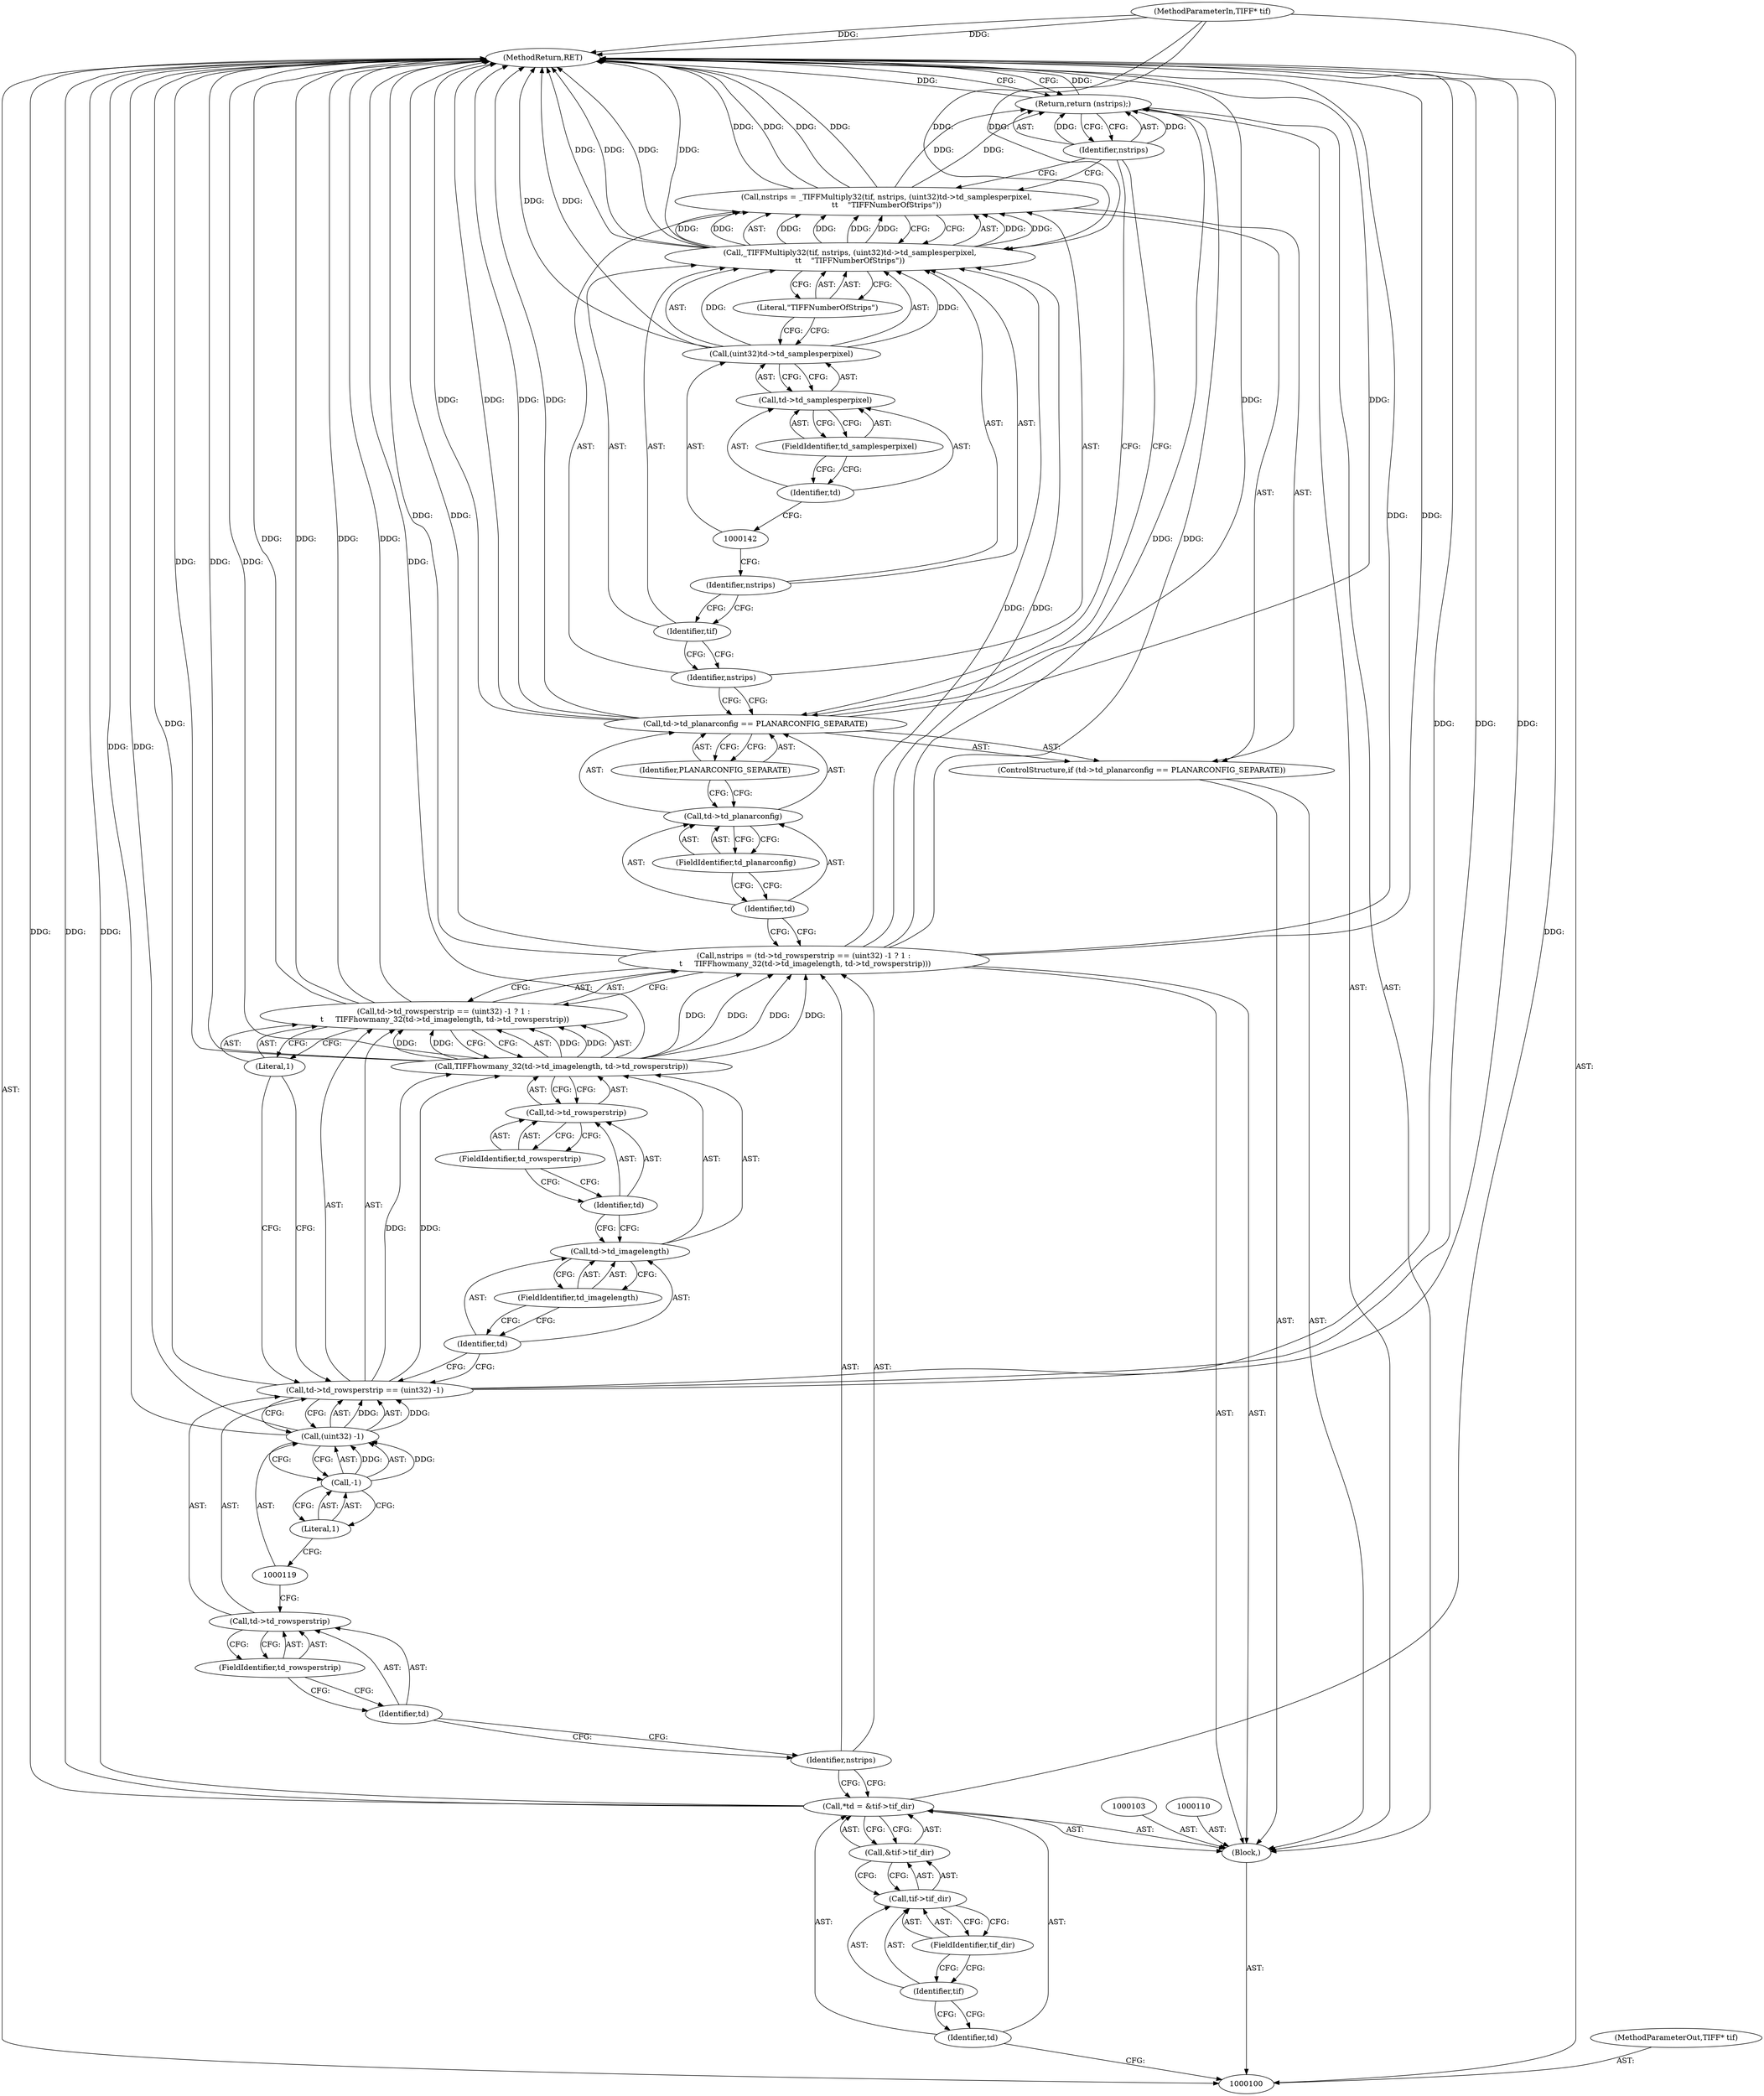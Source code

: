 digraph "0_libtiff_9a72a69e035ee70ff5c41541c8c61cd97990d018_0" {
"1000149" [label="(MethodReturn,RET)"];
"1000101" [label="(MethodParameterIn,TIFF* tif)"];
"1000204" [label="(MethodParameterOut,TIFF* tif)"];
"1000146" [label="(Literal,\"TIFFNumberOfStrips\")"];
"1000147" [label="(Return,return (nstrips);)"];
"1000148" [label="(Identifier,nstrips)"];
"1000102" [label="(Block,)"];
"1000104" [label="(Call,*td = &tif->tif_dir)"];
"1000105" [label="(Identifier,td)"];
"1000106" [label="(Call,&tif->tif_dir)"];
"1000107" [label="(Call,tif->tif_dir)"];
"1000108" [label="(Identifier,tif)"];
"1000109" [label="(FieldIdentifier,tif_dir)"];
"1000113" [label="(Call,td->td_rowsperstrip == (uint32) -1 ? 1 :\n \t     TIFFhowmany_32(td->td_imagelength, td->td_rowsperstrip))"];
"1000114" [label="(Call,td->td_rowsperstrip == (uint32) -1)"];
"1000115" [label="(Call,td->td_rowsperstrip)"];
"1000116" [label="(Identifier,td)"];
"1000117" [label="(FieldIdentifier,td_rowsperstrip)"];
"1000111" [label="(Call,nstrips = (td->td_rowsperstrip == (uint32) -1 ? 1 :\n \t     TIFFhowmany_32(td->td_imagelength, td->td_rowsperstrip)))"];
"1000112" [label="(Identifier,nstrips)"];
"1000118" [label="(Call,(uint32) -1)"];
"1000120" [label="(Call,-1)"];
"1000121" [label="(Literal,1)"];
"1000122" [label="(Literal,1)"];
"1000124" [label="(Call,td->td_imagelength)"];
"1000125" [label="(Identifier,td)"];
"1000126" [label="(FieldIdentifier,td_imagelength)"];
"1000127" [label="(Call,td->td_rowsperstrip)"];
"1000128" [label="(Identifier,td)"];
"1000129" [label="(FieldIdentifier,td_rowsperstrip)"];
"1000123" [label="(Call,TIFFhowmany_32(td->td_imagelength, td->td_rowsperstrip))"];
"1000134" [label="(FieldIdentifier,td_planarconfig)"];
"1000130" [label="(ControlStructure,if (td->td_planarconfig == PLANARCONFIG_SEPARATE))"];
"1000135" [label="(Identifier,PLANARCONFIG_SEPARATE)"];
"1000131" [label="(Call,td->td_planarconfig == PLANARCONFIG_SEPARATE)"];
"1000132" [label="(Call,td->td_planarconfig)"];
"1000133" [label="(Identifier,td)"];
"1000138" [label="(Call,_TIFFMultiply32(tif, nstrips, (uint32)td->td_samplesperpixel,\n\t\t    \"TIFFNumberOfStrips\"))"];
"1000136" [label="(Call,nstrips = _TIFFMultiply32(tif, nstrips, (uint32)td->td_samplesperpixel,\n\t\t    \"TIFFNumberOfStrips\"))"];
"1000137" [label="(Identifier,nstrips)"];
"1000139" [label="(Identifier,tif)"];
"1000140" [label="(Identifier,nstrips)"];
"1000141" [label="(Call,(uint32)td->td_samplesperpixel)"];
"1000143" [label="(Call,td->td_samplesperpixel)"];
"1000144" [label="(Identifier,td)"];
"1000145" [label="(FieldIdentifier,td_samplesperpixel)"];
"1000149" -> "1000100"  [label="AST: "];
"1000149" -> "1000147"  [label="CFG: "];
"1000147" -> "1000149"  [label="DDG: "];
"1000104" -> "1000149"  [label="DDG: "];
"1000104" -> "1000149"  [label="DDG: "];
"1000113" -> "1000149"  [label="DDG: "];
"1000113" -> "1000149"  [label="DDG: "];
"1000114" -> "1000149"  [label="DDG: "];
"1000114" -> "1000149"  [label="DDG: "];
"1000123" -> "1000149"  [label="DDG: "];
"1000123" -> "1000149"  [label="DDG: "];
"1000111" -> "1000149"  [label="DDG: "];
"1000111" -> "1000149"  [label="DDG: "];
"1000136" -> "1000149"  [label="DDG: "];
"1000136" -> "1000149"  [label="DDG: "];
"1000131" -> "1000149"  [label="DDG: "];
"1000131" -> "1000149"  [label="DDG: "];
"1000131" -> "1000149"  [label="DDG: "];
"1000138" -> "1000149"  [label="DDG: "];
"1000138" -> "1000149"  [label="DDG: "];
"1000101" -> "1000149"  [label="DDG: "];
"1000118" -> "1000149"  [label="DDG: "];
"1000141" -> "1000149"  [label="DDG: "];
"1000101" -> "1000100"  [label="AST: "];
"1000101" -> "1000149"  [label="DDG: "];
"1000101" -> "1000138"  [label="DDG: "];
"1000204" -> "1000100"  [label="AST: "];
"1000146" -> "1000138"  [label="AST: "];
"1000146" -> "1000141"  [label="CFG: "];
"1000138" -> "1000146"  [label="CFG: "];
"1000147" -> "1000102"  [label="AST: "];
"1000147" -> "1000148"  [label="CFG: "];
"1000148" -> "1000147"  [label="AST: "];
"1000149" -> "1000147"  [label="CFG: "];
"1000147" -> "1000149"  [label="DDG: "];
"1000148" -> "1000147"  [label="DDG: "];
"1000111" -> "1000147"  [label="DDG: "];
"1000136" -> "1000147"  [label="DDG: "];
"1000148" -> "1000147"  [label="AST: "];
"1000148" -> "1000136"  [label="CFG: "];
"1000148" -> "1000131"  [label="CFG: "];
"1000147" -> "1000148"  [label="CFG: "];
"1000148" -> "1000147"  [label="DDG: "];
"1000102" -> "1000100"  [label="AST: "];
"1000103" -> "1000102"  [label="AST: "];
"1000104" -> "1000102"  [label="AST: "];
"1000110" -> "1000102"  [label="AST: "];
"1000111" -> "1000102"  [label="AST: "];
"1000130" -> "1000102"  [label="AST: "];
"1000147" -> "1000102"  [label="AST: "];
"1000104" -> "1000102"  [label="AST: "];
"1000104" -> "1000106"  [label="CFG: "];
"1000105" -> "1000104"  [label="AST: "];
"1000106" -> "1000104"  [label="AST: "];
"1000112" -> "1000104"  [label="CFG: "];
"1000104" -> "1000149"  [label="DDG: "];
"1000104" -> "1000149"  [label="DDG: "];
"1000105" -> "1000104"  [label="AST: "];
"1000105" -> "1000100"  [label="CFG: "];
"1000108" -> "1000105"  [label="CFG: "];
"1000106" -> "1000104"  [label="AST: "];
"1000106" -> "1000107"  [label="CFG: "];
"1000107" -> "1000106"  [label="AST: "];
"1000104" -> "1000106"  [label="CFG: "];
"1000107" -> "1000106"  [label="AST: "];
"1000107" -> "1000109"  [label="CFG: "];
"1000108" -> "1000107"  [label="AST: "];
"1000109" -> "1000107"  [label="AST: "];
"1000106" -> "1000107"  [label="CFG: "];
"1000108" -> "1000107"  [label="AST: "];
"1000108" -> "1000105"  [label="CFG: "];
"1000109" -> "1000108"  [label="CFG: "];
"1000109" -> "1000107"  [label="AST: "];
"1000109" -> "1000108"  [label="CFG: "];
"1000107" -> "1000109"  [label="CFG: "];
"1000113" -> "1000111"  [label="AST: "];
"1000113" -> "1000122"  [label="CFG: "];
"1000113" -> "1000123"  [label="CFG: "];
"1000114" -> "1000113"  [label="AST: "];
"1000122" -> "1000113"  [label="AST: "];
"1000123" -> "1000113"  [label="AST: "];
"1000111" -> "1000113"  [label="CFG: "];
"1000113" -> "1000149"  [label="DDG: "];
"1000113" -> "1000149"  [label="DDG: "];
"1000123" -> "1000113"  [label="DDG: "];
"1000123" -> "1000113"  [label="DDG: "];
"1000114" -> "1000113"  [label="AST: "];
"1000114" -> "1000118"  [label="CFG: "];
"1000115" -> "1000114"  [label="AST: "];
"1000118" -> "1000114"  [label="AST: "];
"1000122" -> "1000114"  [label="CFG: "];
"1000125" -> "1000114"  [label="CFG: "];
"1000114" -> "1000149"  [label="DDG: "];
"1000114" -> "1000149"  [label="DDG: "];
"1000118" -> "1000114"  [label="DDG: "];
"1000114" -> "1000123"  [label="DDG: "];
"1000115" -> "1000114"  [label="AST: "];
"1000115" -> "1000117"  [label="CFG: "];
"1000116" -> "1000115"  [label="AST: "];
"1000117" -> "1000115"  [label="AST: "];
"1000119" -> "1000115"  [label="CFG: "];
"1000116" -> "1000115"  [label="AST: "];
"1000116" -> "1000112"  [label="CFG: "];
"1000117" -> "1000116"  [label="CFG: "];
"1000117" -> "1000115"  [label="AST: "];
"1000117" -> "1000116"  [label="CFG: "];
"1000115" -> "1000117"  [label="CFG: "];
"1000111" -> "1000102"  [label="AST: "];
"1000111" -> "1000113"  [label="CFG: "];
"1000112" -> "1000111"  [label="AST: "];
"1000113" -> "1000111"  [label="AST: "];
"1000133" -> "1000111"  [label="CFG: "];
"1000111" -> "1000149"  [label="DDG: "];
"1000111" -> "1000149"  [label="DDG: "];
"1000123" -> "1000111"  [label="DDG: "];
"1000123" -> "1000111"  [label="DDG: "];
"1000111" -> "1000138"  [label="DDG: "];
"1000111" -> "1000147"  [label="DDG: "];
"1000112" -> "1000111"  [label="AST: "];
"1000112" -> "1000104"  [label="CFG: "];
"1000116" -> "1000112"  [label="CFG: "];
"1000118" -> "1000114"  [label="AST: "];
"1000118" -> "1000120"  [label="CFG: "];
"1000119" -> "1000118"  [label="AST: "];
"1000120" -> "1000118"  [label="AST: "];
"1000114" -> "1000118"  [label="CFG: "];
"1000118" -> "1000149"  [label="DDG: "];
"1000118" -> "1000114"  [label="DDG: "];
"1000120" -> "1000118"  [label="DDG: "];
"1000120" -> "1000118"  [label="AST: "];
"1000120" -> "1000121"  [label="CFG: "];
"1000121" -> "1000120"  [label="AST: "];
"1000118" -> "1000120"  [label="CFG: "];
"1000120" -> "1000118"  [label="DDG: "];
"1000121" -> "1000120"  [label="AST: "];
"1000121" -> "1000119"  [label="CFG: "];
"1000120" -> "1000121"  [label="CFG: "];
"1000122" -> "1000113"  [label="AST: "];
"1000122" -> "1000114"  [label="CFG: "];
"1000113" -> "1000122"  [label="CFG: "];
"1000124" -> "1000123"  [label="AST: "];
"1000124" -> "1000126"  [label="CFG: "];
"1000125" -> "1000124"  [label="AST: "];
"1000126" -> "1000124"  [label="AST: "];
"1000128" -> "1000124"  [label="CFG: "];
"1000125" -> "1000124"  [label="AST: "];
"1000125" -> "1000114"  [label="CFG: "];
"1000126" -> "1000125"  [label="CFG: "];
"1000126" -> "1000124"  [label="AST: "];
"1000126" -> "1000125"  [label="CFG: "];
"1000124" -> "1000126"  [label="CFG: "];
"1000127" -> "1000123"  [label="AST: "];
"1000127" -> "1000129"  [label="CFG: "];
"1000128" -> "1000127"  [label="AST: "];
"1000129" -> "1000127"  [label="AST: "];
"1000123" -> "1000127"  [label="CFG: "];
"1000128" -> "1000127"  [label="AST: "];
"1000128" -> "1000124"  [label="CFG: "];
"1000129" -> "1000128"  [label="CFG: "];
"1000129" -> "1000127"  [label="AST: "];
"1000129" -> "1000128"  [label="CFG: "];
"1000127" -> "1000129"  [label="CFG: "];
"1000123" -> "1000113"  [label="AST: "];
"1000123" -> "1000127"  [label="CFG: "];
"1000124" -> "1000123"  [label="AST: "];
"1000127" -> "1000123"  [label="AST: "];
"1000113" -> "1000123"  [label="CFG: "];
"1000123" -> "1000149"  [label="DDG: "];
"1000123" -> "1000149"  [label="DDG: "];
"1000123" -> "1000111"  [label="DDG: "];
"1000123" -> "1000111"  [label="DDG: "];
"1000123" -> "1000113"  [label="DDG: "];
"1000123" -> "1000113"  [label="DDG: "];
"1000114" -> "1000123"  [label="DDG: "];
"1000134" -> "1000132"  [label="AST: "];
"1000134" -> "1000133"  [label="CFG: "];
"1000132" -> "1000134"  [label="CFG: "];
"1000130" -> "1000102"  [label="AST: "];
"1000131" -> "1000130"  [label="AST: "];
"1000136" -> "1000130"  [label="AST: "];
"1000135" -> "1000131"  [label="AST: "];
"1000135" -> "1000132"  [label="CFG: "];
"1000131" -> "1000135"  [label="CFG: "];
"1000131" -> "1000130"  [label="AST: "];
"1000131" -> "1000135"  [label="CFG: "];
"1000132" -> "1000131"  [label="AST: "];
"1000135" -> "1000131"  [label="AST: "];
"1000137" -> "1000131"  [label="CFG: "];
"1000148" -> "1000131"  [label="CFG: "];
"1000131" -> "1000149"  [label="DDG: "];
"1000131" -> "1000149"  [label="DDG: "];
"1000131" -> "1000149"  [label="DDG: "];
"1000132" -> "1000131"  [label="AST: "];
"1000132" -> "1000134"  [label="CFG: "];
"1000133" -> "1000132"  [label="AST: "];
"1000134" -> "1000132"  [label="AST: "];
"1000135" -> "1000132"  [label="CFG: "];
"1000133" -> "1000132"  [label="AST: "];
"1000133" -> "1000111"  [label="CFG: "];
"1000134" -> "1000133"  [label="CFG: "];
"1000138" -> "1000136"  [label="AST: "];
"1000138" -> "1000146"  [label="CFG: "];
"1000139" -> "1000138"  [label="AST: "];
"1000140" -> "1000138"  [label="AST: "];
"1000141" -> "1000138"  [label="AST: "];
"1000146" -> "1000138"  [label="AST: "];
"1000136" -> "1000138"  [label="CFG: "];
"1000138" -> "1000149"  [label="DDG: "];
"1000138" -> "1000149"  [label="DDG: "];
"1000138" -> "1000136"  [label="DDG: "];
"1000138" -> "1000136"  [label="DDG: "];
"1000138" -> "1000136"  [label="DDG: "];
"1000138" -> "1000136"  [label="DDG: "];
"1000101" -> "1000138"  [label="DDG: "];
"1000111" -> "1000138"  [label="DDG: "];
"1000141" -> "1000138"  [label="DDG: "];
"1000136" -> "1000130"  [label="AST: "];
"1000136" -> "1000138"  [label="CFG: "];
"1000137" -> "1000136"  [label="AST: "];
"1000138" -> "1000136"  [label="AST: "];
"1000148" -> "1000136"  [label="CFG: "];
"1000136" -> "1000149"  [label="DDG: "];
"1000136" -> "1000149"  [label="DDG: "];
"1000138" -> "1000136"  [label="DDG: "];
"1000138" -> "1000136"  [label="DDG: "];
"1000138" -> "1000136"  [label="DDG: "];
"1000138" -> "1000136"  [label="DDG: "];
"1000136" -> "1000147"  [label="DDG: "];
"1000137" -> "1000136"  [label="AST: "];
"1000137" -> "1000131"  [label="CFG: "];
"1000139" -> "1000137"  [label="CFG: "];
"1000139" -> "1000138"  [label="AST: "];
"1000139" -> "1000137"  [label="CFG: "];
"1000140" -> "1000139"  [label="CFG: "];
"1000140" -> "1000138"  [label="AST: "];
"1000140" -> "1000139"  [label="CFG: "];
"1000142" -> "1000140"  [label="CFG: "];
"1000141" -> "1000138"  [label="AST: "];
"1000141" -> "1000143"  [label="CFG: "];
"1000142" -> "1000141"  [label="AST: "];
"1000143" -> "1000141"  [label="AST: "];
"1000146" -> "1000141"  [label="CFG: "];
"1000141" -> "1000149"  [label="DDG: "];
"1000141" -> "1000138"  [label="DDG: "];
"1000143" -> "1000141"  [label="AST: "];
"1000143" -> "1000145"  [label="CFG: "];
"1000144" -> "1000143"  [label="AST: "];
"1000145" -> "1000143"  [label="AST: "];
"1000141" -> "1000143"  [label="CFG: "];
"1000144" -> "1000143"  [label="AST: "];
"1000144" -> "1000142"  [label="CFG: "];
"1000145" -> "1000144"  [label="CFG: "];
"1000145" -> "1000143"  [label="AST: "];
"1000145" -> "1000144"  [label="CFG: "];
"1000143" -> "1000145"  [label="CFG: "];
}
